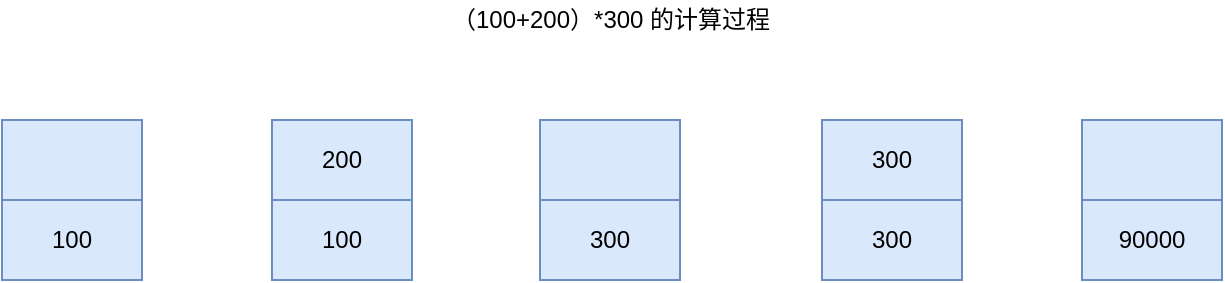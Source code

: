 <mxfile version="14.9.8" type="github">
  <diagram id="4Rfr09RnKC8wixCCpDA2" name="Page-1">
    <mxGraphModel dx="946" dy="536" grid="1" gridSize="10" guides="1" tooltips="1" connect="1" arrows="1" fold="1" page="1" pageScale="1" pageWidth="827" pageHeight="1169" math="0" shadow="0">
      <root>
        <mxCell id="0" />
        <mxCell id="1" parent="0" />
        <mxCell id="YB_Zp1bMTWXzboNs1k8h-1" value="（100+200）*300 的计算过程" style="text;html=1;align=center;verticalAlign=middle;resizable=0;points=[];autosize=1;strokeColor=none;" vertex="1" parent="1">
          <mxGeometry x="329" y="130" width="170" height="20" as="geometry" />
        </mxCell>
        <mxCell id="YB_Zp1bMTWXzboNs1k8h-2" value="100" style="rounded=0;whiteSpace=wrap;html=1;fillColor=#dae8fc;strokeColor=#6c8ebf;" vertex="1" parent="1">
          <mxGeometry x="110" y="230" width="70" height="40" as="geometry" />
        </mxCell>
        <mxCell id="YB_Zp1bMTWXzboNs1k8h-3" value="" style="rounded=0;whiteSpace=wrap;html=1;fillColor=#dae8fc;strokeColor=#6c8ebf;" vertex="1" parent="1">
          <mxGeometry x="110" y="190" width="70" height="40" as="geometry" />
        </mxCell>
        <mxCell id="YB_Zp1bMTWXzboNs1k8h-4" value="100" style="rounded=0;whiteSpace=wrap;html=1;fillColor=#dae8fc;strokeColor=#6c8ebf;" vertex="1" parent="1">
          <mxGeometry x="245" y="230" width="70" height="40" as="geometry" />
        </mxCell>
        <mxCell id="YB_Zp1bMTWXzboNs1k8h-5" value="200" style="rounded=0;whiteSpace=wrap;html=1;fillColor=#dae8fc;strokeColor=#6c8ebf;" vertex="1" parent="1">
          <mxGeometry x="245" y="190" width="70" height="40" as="geometry" />
        </mxCell>
        <mxCell id="YB_Zp1bMTWXzboNs1k8h-7" value="300" style="rounded=0;whiteSpace=wrap;html=1;fillColor=#dae8fc;strokeColor=#6c8ebf;" vertex="1" parent="1">
          <mxGeometry x="379" y="230" width="70" height="40" as="geometry" />
        </mxCell>
        <mxCell id="YB_Zp1bMTWXzboNs1k8h-8" value="" style="rounded=0;whiteSpace=wrap;html=1;fillColor=#dae8fc;strokeColor=#6c8ebf;" vertex="1" parent="1">
          <mxGeometry x="379" y="190" width="70" height="40" as="geometry" />
        </mxCell>
        <mxCell id="YB_Zp1bMTWXzboNs1k8h-9" value="300" style="rounded=0;whiteSpace=wrap;html=1;fillColor=#dae8fc;strokeColor=#6c8ebf;" vertex="1" parent="1">
          <mxGeometry x="520" y="230" width="70" height="40" as="geometry" />
        </mxCell>
        <mxCell id="YB_Zp1bMTWXzboNs1k8h-10" value="300" style="rounded=0;whiteSpace=wrap;html=1;fillColor=#dae8fc;strokeColor=#6c8ebf;" vertex="1" parent="1">
          <mxGeometry x="520" y="190" width="70" height="40" as="geometry" />
        </mxCell>
        <mxCell id="YB_Zp1bMTWXzboNs1k8h-11" value="90000" style="rounded=0;whiteSpace=wrap;html=1;fillColor=#dae8fc;strokeColor=#6c8ebf;" vertex="1" parent="1">
          <mxGeometry x="650" y="230" width="70" height="40" as="geometry" />
        </mxCell>
        <mxCell id="YB_Zp1bMTWXzboNs1k8h-12" value="" style="rounded=0;whiteSpace=wrap;html=1;fillColor=#dae8fc;strokeColor=#6c8ebf;" vertex="1" parent="1">
          <mxGeometry x="650" y="190" width="70" height="40" as="geometry" />
        </mxCell>
      </root>
    </mxGraphModel>
  </diagram>
</mxfile>
